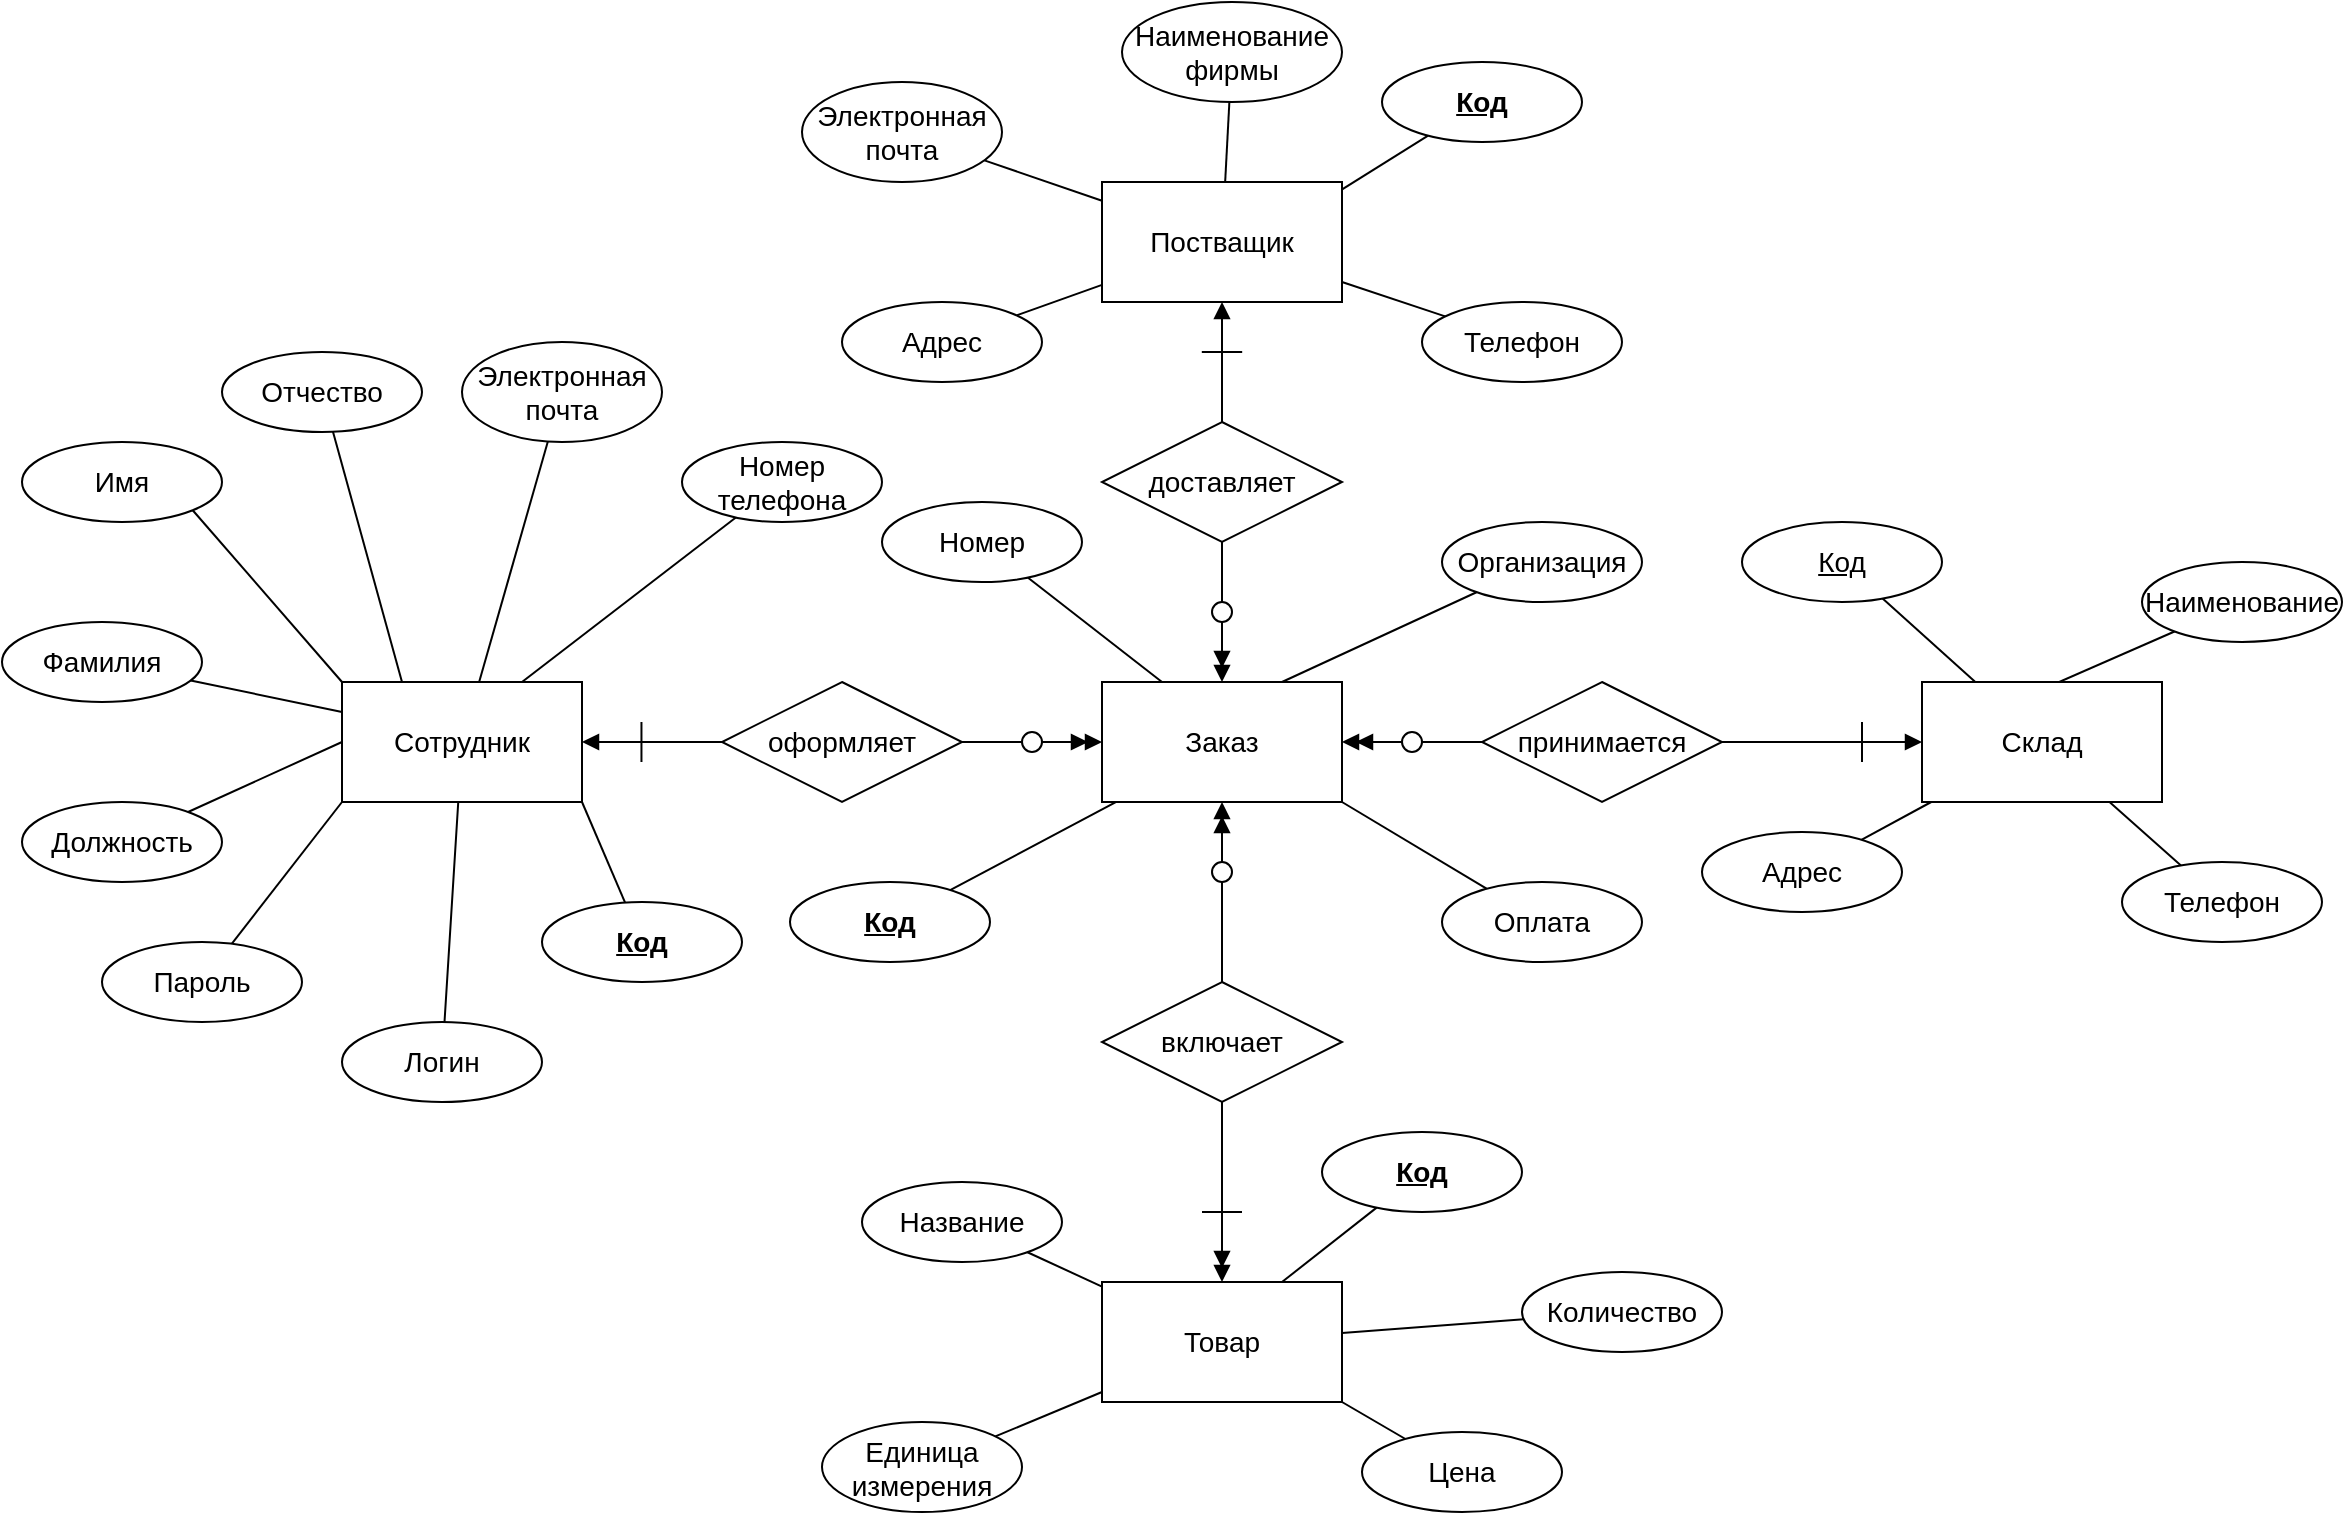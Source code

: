 <mxfile version="20.8.23" type="device"><diagram name="Страница 1" id="7PsuvhH5QxKzs3rTwt3T"><mxGraphModel dx="1348" dy="1880" grid="1" gridSize="10" guides="1" tooltips="1" connect="1" arrows="1" fold="1" page="1" pageScale="1" pageWidth="827" pageHeight="1169" math="0" shadow="0"><root><mxCell id="0"/><mxCell id="1" parent="0"/><mxCell id="U-RPilOY57-ElZwTmUOu-67" style="orthogonalLoop=1;jettySize=auto;html=1;exitX=1;exitY=1;exitDx=0;exitDy=0;fontSize=14;endArrow=none;endFill=0;strokeColor=default;" edge="1" parent="1" source="U-RPilOY57-ElZwTmUOu-1" target="U-RPilOY57-ElZwTmUOu-37"><mxGeometry relative="1" as="geometry"/></mxCell><mxCell id="U-RPilOY57-ElZwTmUOu-68" style="orthogonalLoop=1;jettySize=auto;html=1;fontSize=14;endArrow=none;endFill=0;rounded=0;" edge="1" parent="1" source="U-RPilOY57-ElZwTmUOu-1" target="U-RPilOY57-ElZwTmUOu-54"><mxGeometry relative="1" as="geometry"/></mxCell><mxCell id="U-RPilOY57-ElZwTmUOu-69" style="edgeStyle=none;rounded=0;orthogonalLoop=1;jettySize=auto;html=1;exitX=0;exitY=1;exitDx=0;exitDy=0;strokeColor=default;fontSize=14;endArrow=none;endFill=0;" edge="1" parent="1" source="U-RPilOY57-ElZwTmUOu-1" target="U-RPilOY57-ElZwTmUOu-41"><mxGeometry relative="1" as="geometry"/></mxCell><mxCell id="U-RPilOY57-ElZwTmUOu-70" style="edgeStyle=none;rounded=0;orthogonalLoop=1;jettySize=auto;html=1;exitX=0;exitY=0.5;exitDx=0;exitDy=0;strokeColor=default;fontSize=14;endArrow=none;endFill=0;" edge="1" parent="1" source="U-RPilOY57-ElZwTmUOu-1" target="U-RPilOY57-ElZwTmUOu-45"><mxGeometry relative="1" as="geometry"/></mxCell><mxCell id="U-RPilOY57-ElZwTmUOu-71" style="edgeStyle=none;rounded=0;orthogonalLoop=1;jettySize=auto;html=1;exitX=0;exitY=0.25;exitDx=0;exitDy=0;strokeColor=default;fontSize=14;endArrow=none;endFill=0;" edge="1" parent="1" source="U-RPilOY57-ElZwTmUOu-1" target="U-RPilOY57-ElZwTmUOu-43"><mxGeometry relative="1" as="geometry"/></mxCell><mxCell id="U-RPilOY57-ElZwTmUOu-72" style="edgeStyle=none;rounded=0;orthogonalLoop=1;jettySize=auto;html=1;exitX=0;exitY=0;exitDx=0;exitDy=0;entryX=1;entryY=1;entryDx=0;entryDy=0;strokeColor=default;fontSize=14;endArrow=none;endFill=0;" edge="1" parent="1" source="U-RPilOY57-ElZwTmUOu-1" target="U-RPilOY57-ElZwTmUOu-42"><mxGeometry relative="1" as="geometry"/></mxCell><mxCell id="U-RPilOY57-ElZwTmUOu-73" style="edgeStyle=none;rounded=0;orthogonalLoop=1;jettySize=auto;html=1;exitX=0.25;exitY=0;exitDx=0;exitDy=0;strokeColor=default;fontSize=14;endArrow=none;endFill=0;" edge="1" parent="1" source="U-RPilOY57-ElZwTmUOu-1" target="U-RPilOY57-ElZwTmUOu-47"><mxGeometry relative="1" as="geometry"/></mxCell><mxCell id="U-RPilOY57-ElZwTmUOu-74" style="edgeStyle=none;rounded=0;orthogonalLoop=1;jettySize=auto;html=1;strokeColor=default;fontSize=14;endArrow=none;endFill=0;" edge="1" parent="1" source="U-RPilOY57-ElZwTmUOu-1" target="U-RPilOY57-ElZwTmUOu-44"><mxGeometry relative="1" as="geometry"/></mxCell><mxCell id="U-RPilOY57-ElZwTmUOu-75" style="edgeStyle=none;rounded=0;orthogonalLoop=1;jettySize=auto;html=1;exitX=0.75;exitY=0;exitDx=0;exitDy=0;strokeColor=default;fontSize=14;endArrow=none;endFill=0;" edge="1" parent="1" source="U-RPilOY57-ElZwTmUOu-1" target="U-RPilOY57-ElZwTmUOu-46"><mxGeometry relative="1" as="geometry"/></mxCell><mxCell id="U-RPilOY57-ElZwTmUOu-1" value="Сотрудник" style="rounded=0;whiteSpace=wrap;html=1;fontSize=14;" vertex="1" parent="1"><mxGeometry x="190" y="270" width="120" height="60" as="geometry"/></mxCell><mxCell id="U-RPilOY57-ElZwTmUOu-5" value="" style="edgeStyle=orthogonalEdgeStyle;rounded=0;orthogonalLoop=1;jettySize=auto;html=1;fontSize=14;endArrow=block;endFill=1;" edge="1" parent="1" source="U-RPilOY57-ElZwTmUOu-2" target="U-RPilOY57-ElZwTmUOu-1"><mxGeometry relative="1" as="geometry"/></mxCell><mxCell id="U-RPilOY57-ElZwTmUOu-8" style="edgeStyle=orthogonalEdgeStyle;rounded=0;orthogonalLoop=1;jettySize=auto;html=1;fontSize=14;endArrow=doubleBlock;endFill=1;startArrow=none;" edge="1" parent="1" source="U-RPilOY57-ElZwTmUOu-121" target="U-RPilOY57-ElZwTmUOu-7"><mxGeometry relative="1" as="geometry"><mxPoint x="540" y="300" as="sourcePoint"/></mxGeometry></mxCell><mxCell id="U-RPilOY57-ElZwTmUOu-2" value="оформляет" style="shape=rhombus;perimeter=rhombusPerimeter;whiteSpace=wrap;html=1;align=center;fontSize=14;" vertex="1" parent="1"><mxGeometry x="380" y="270" width="120" height="60" as="geometry"/></mxCell><mxCell id="U-RPilOY57-ElZwTmUOu-77" style="edgeStyle=none;rounded=0;orthogonalLoop=1;jettySize=auto;html=1;exitX=0.25;exitY=0;exitDx=0;exitDy=0;strokeColor=default;fontSize=14;endArrow=none;endFill=0;" edge="1" parent="1" source="U-RPilOY57-ElZwTmUOu-7" target="U-RPilOY57-ElZwTmUOu-52"><mxGeometry relative="1" as="geometry"/></mxCell><mxCell id="U-RPilOY57-ElZwTmUOu-79" style="edgeStyle=none;rounded=0;orthogonalLoop=1;jettySize=auto;html=1;exitX=0.75;exitY=0;exitDx=0;exitDy=0;strokeColor=default;fontSize=14;endArrow=none;endFill=0;" edge="1" parent="1" source="U-RPilOY57-ElZwTmUOu-7" target="U-RPilOY57-ElZwTmUOu-49"><mxGeometry relative="1" as="geometry"/></mxCell><mxCell id="U-RPilOY57-ElZwTmUOu-80" style="edgeStyle=none;rounded=0;orthogonalLoop=1;jettySize=auto;html=1;exitX=1;exitY=0;exitDx=0;exitDy=0;strokeColor=default;fontSize=14;endArrow=none;endFill=0;" edge="1" parent="1" source="U-RPilOY57-ElZwTmUOu-7" target="U-RPilOY57-ElZwTmUOu-38"><mxGeometry relative="1" as="geometry"/></mxCell><mxCell id="U-RPilOY57-ElZwTmUOu-82" style="edgeStyle=none;rounded=0;orthogonalLoop=1;jettySize=auto;html=1;exitX=1;exitY=1;exitDx=0;exitDy=0;strokeColor=default;fontSize=14;endArrow=none;endFill=0;" edge="1" parent="1" source="U-RPilOY57-ElZwTmUOu-7" target="U-RPilOY57-ElZwTmUOu-51"><mxGeometry relative="1" as="geometry"/></mxCell><mxCell id="U-RPilOY57-ElZwTmUOu-7" value="Заказ" style="rounded=0;whiteSpace=wrap;html=1;fontSize=14;" vertex="1" parent="1"><mxGeometry x="570" y="270" width="120" height="60" as="geometry"/></mxCell><mxCell id="U-RPilOY57-ElZwTmUOu-83" style="edgeStyle=none;rounded=0;orthogonalLoop=1;jettySize=auto;html=1;strokeColor=default;fontSize=14;endArrow=none;endFill=0;" edge="1" parent="1" source="U-RPilOY57-ElZwTmUOu-16" target="U-RPilOY57-ElZwTmUOu-55"><mxGeometry relative="1" as="geometry"/></mxCell><mxCell id="U-RPilOY57-ElZwTmUOu-84" style="edgeStyle=none;rounded=0;orthogonalLoop=1;jettySize=auto;html=1;strokeColor=default;fontSize=14;endArrow=none;endFill=0;" edge="1" parent="1" source="U-RPilOY57-ElZwTmUOu-16" target="U-RPilOY57-ElZwTmUOu-53"><mxGeometry relative="1" as="geometry"/></mxCell><mxCell id="U-RPilOY57-ElZwTmUOu-85" style="edgeStyle=none;rounded=0;orthogonalLoop=1;jettySize=auto;html=1;strokeColor=default;fontSize=14;endArrow=none;endFill=0;" edge="1" parent="1" source="U-RPilOY57-ElZwTmUOu-16" target="U-RPilOY57-ElZwTmUOu-58"><mxGeometry relative="1" as="geometry"/></mxCell><mxCell id="U-RPilOY57-ElZwTmUOu-86" style="edgeStyle=none;rounded=0;orthogonalLoop=1;jettySize=auto;html=1;exitX=0.25;exitY=1;exitDx=0;exitDy=0;strokeColor=default;fontSize=14;endArrow=none;endFill=0;" edge="1" parent="1" source="U-RPilOY57-ElZwTmUOu-16" target="U-RPilOY57-ElZwTmUOu-39"><mxGeometry relative="1" as="geometry"/></mxCell><mxCell id="U-RPilOY57-ElZwTmUOu-87" style="edgeStyle=none;rounded=0;orthogonalLoop=1;jettySize=auto;html=1;strokeColor=default;fontSize=14;endArrow=none;endFill=0;" edge="1" parent="1" source="U-RPilOY57-ElZwTmUOu-16" target="U-RPilOY57-ElZwTmUOu-57"><mxGeometry relative="1" as="geometry"/></mxCell><mxCell id="U-RPilOY57-ElZwTmUOu-16" value="Постващик" style="rounded=0;whiteSpace=wrap;html=1;fontSize=14;" vertex="1" parent="1"><mxGeometry x="570" y="20" width="120" height="60" as="geometry"/></mxCell><mxCell id="U-RPilOY57-ElZwTmUOu-17" value="" style="edgeStyle=orthogonalEdgeStyle;rounded=0;orthogonalLoop=1;jettySize=auto;html=1;fontSize=14;endArrow=block;endFill=1;" edge="1" parent="1" source="U-RPilOY57-ElZwTmUOu-19" target="U-RPilOY57-ElZwTmUOu-16"><mxGeometry relative="1" as="geometry"/></mxCell><mxCell id="U-RPilOY57-ElZwTmUOu-117" style="edgeStyle=none;rounded=0;orthogonalLoop=1;jettySize=auto;html=1;strokeColor=default;fontSize=14;endArrow=doubleBlock;endFill=1;" edge="1" parent="1" source="U-RPilOY57-ElZwTmUOu-19" target="U-RPilOY57-ElZwTmUOu-7"><mxGeometry relative="1" as="geometry"/></mxCell><mxCell id="U-RPilOY57-ElZwTmUOu-19" value="доставляет" style="shape=rhombus;perimeter=rhombusPerimeter;whiteSpace=wrap;html=1;align=center;fontSize=14;" vertex="1" parent="1"><mxGeometry x="570" y="140" width="120" height="60" as="geometry"/></mxCell><mxCell id="U-RPilOY57-ElZwTmUOu-26" style="edgeStyle=orthogonalEdgeStyle;rounded=0;orthogonalLoop=1;jettySize=auto;html=1;fontSize=14;endArrow=doubleBlock;endFill=1;" edge="1" parent="1" source="U-RPilOY57-ElZwTmUOu-27" target="U-RPilOY57-ElZwTmUOu-28"><mxGeometry relative="1" as="geometry"/></mxCell><mxCell id="U-RPilOY57-ElZwTmUOu-118" style="edgeStyle=none;rounded=0;orthogonalLoop=1;jettySize=auto;html=1;entryX=0.5;entryY=1;entryDx=0;entryDy=0;strokeColor=default;fontSize=14;endArrow=doubleBlock;endFill=1;startArrow=none;" edge="1" parent="1" source="U-RPilOY57-ElZwTmUOu-119" target="U-RPilOY57-ElZwTmUOu-7"><mxGeometry relative="1" as="geometry"/></mxCell><mxCell id="U-RPilOY57-ElZwTmUOu-27" value="включает" style="shape=rhombus;perimeter=rhombusPerimeter;whiteSpace=wrap;html=1;align=center;fontSize=14;" vertex="1" parent="1"><mxGeometry x="570" y="420" width="120" height="60" as="geometry"/></mxCell><mxCell id="U-RPilOY57-ElZwTmUOu-88" style="edgeStyle=none;rounded=0;orthogonalLoop=1;jettySize=auto;html=1;strokeColor=default;fontSize=14;endArrow=none;endFill=0;" edge="1" parent="1" source="U-RPilOY57-ElZwTmUOu-28" target="U-RPilOY57-ElZwTmUOu-60"><mxGeometry relative="1" as="geometry"/></mxCell><mxCell id="U-RPilOY57-ElZwTmUOu-89" style="edgeStyle=none;rounded=0;orthogonalLoop=1;jettySize=auto;html=1;exitX=0.75;exitY=0;exitDx=0;exitDy=0;strokeColor=default;fontSize=14;endArrow=none;endFill=0;" edge="1" parent="1" source="U-RPilOY57-ElZwTmUOu-28" target="U-RPilOY57-ElZwTmUOu-40"><mxGeometry relative="1" as="geometry"/></mxCell><mxCell id="U-RPilOY57-ElZwTmUOu-90" style="edgeStyle=none;rounded=0;orthogonalLoop=1;jettySize=auto;html=1;strokeColor=default;fontSize=14;endArrow=none;endFill=0;" edge="1" parent="1" source="U-RPilOY57-ElZwTmUOu-28" target="U-RPilOY57-ElZwTmUOu-59"><mxGeometry relative="1" as="geometry"/></mxCell><mxCell id="U-RPilOY57-ElZwTmUOu-91" style="edgeStyle=none;rounded=0;orthogonalLoop=1;jettySize=auto;html=1;strokeColor=default;fontSize=14;endArrow=none;endFill=0;" edge="1" parent="1" source="U-RPilOY57-ElZwTmUOu-28" target="U-RPilOY57-ElZwTmUOu-61"><mxGeometry relative="1" as="geometry"/></mxCell><mxCell id="U-RPilOY57-ElZwTmUOu-92" style="edgeStyle=none;rounded=0;orthogonalLoop=1;jettySize=auto;html=1;exitX=1;exitY=1;exitDx=0;exitDy=0;strokeColor=default;fontSize=14;endArrow=none;endFill=0;" edge="1" parent="1" source="U-RPilOY57-ElZwTmUOu-28" target="U-RPilOY57-ElZwTmUOu-62"><mxGeometry relative="1" as="geometry"/></mxCell><mxCell id="U-RPilOY57-ElZwTmUOu-28" value="Товар" style="rounded=0;whiteSpace=wrap;html=1;fontSize=14;" vertex="1" parent="1"><mxGeometry x="570" y="570" width="120" height="60" as="geometry"/></mxCell><mxCell id="U-RPilOY57-ElZwTmUOu-37" value="Код" style="ellipse;whiteSpace=wrap;html=1;align=center;fontStyle=5;fontSize=14;" vertex="1" parent="1"><mxGeometry x="290" y="380" width="100" height="40" as="geometry"/></mxCell><mxCell id="U-RPilOY57-ElZwTmUOu-38" value="Код" style="ellipse;whiteSpace=wrap;html=1;align=center;fontStyle=5;fontSize=14;" vertex="1" parent="1"><mxGeometry x="414" y="370" width="100" height="40" as="geometry"/></mxCell><mxCell id="U-RPilOY57-ElZwTmUOu-39" value="Код" style="ellipse;whiteSpace=wrap;html=1;align=center;fontStyle=5;fontSize=14;" vertex="1" parent="1"><mxGeometry x="710" y="-40" width="100" height="40" as="geometry"/></mxCell><mxCell id="U-RPilOY57-ElZwTmUOu-40" value="Код" style="ellipse;whiteSpace=wrap;html=1;align=center;fontStyle=5;fontSize=14;" vertex="1" parent="1"><mxGeometry x="680" y="495" width="100" height="40" as="geometry"/></mxCell><mxCell id="U-RPilOY57-ElZwTmUOu-41" value="Пароль" style="ellipse;whiteSpace=wrap;html=1;align=center;fontSize=14;" vertex="1" parent="1"><mxGeometry x="70" y="400" width="100" height="40" as="geometry"/></mxCell><mxCell id="U-RPilOY57-ElZwTmUOu-42" value="Имя" style="ellipse;whiteSpace=wrap;html=1;align=center;fontSize=14;" vertex="1" parent="1"><mxGeometry x="30" y="150" width="100" height="40" as="geometry"/></mxCell><mxCell id="U-RPilOY57-ElZwTmUOu-43" value="Фамилия" style="ellipse;whiteSpace=wrap;html=1;align=center;fontSize=14;" vertex="1" parent="1"><mxGeometry x="20" y="240" width="100" height="40" as="geometry"/></mxCell><mxCell id="U-RPilOY57-ElZwTmUOu-44" value="Электронная&lt;br&gt;почта" style="ellipse;whiteSpace=wrap;html=1;align=center;fontSize=14;" vertex="1" parent="1"><mxGeometry x="250" y="100" width="100" height="50" as="geometry"/></mxCell><mxCell id="U-RPilOY57-ElZwTmUOu-45" value="Должность" style="ellipse;whiteSpace=wrap;html=1;align=center;fontSize=14;" vertex="1" parent="1"><mxGeometry x="30" y="330" width="100" height="40" as="geometry"/></mxCell><mxCell id="U-RPilOY57-ElZwTmUOu-46" value="Номер&lt;br&gt;телефона" style="ellipse;whiteSpace=wrap;html=1;align=center;fontSize=14;" vertex="1" parent="1"><mxGeometry x="360" y="150" width="100" height="40" as="geometry"/></mxCell><mxCell id="U-RPilOY57-ElZwTmUOu-47" value="Отчество" style="ellipse;whiteSpace=wrap;html=1;align=center;fontSize=14;" vertex="1" parent="1"><mxGeometry x="130" y="105" width="100" height="40" as="geometry"/></mxCell><mxCell id="U-RPilOY57-ElZwTmUOu-49" value="Организация" style="ellipse;whiteSpace=wrap;html=1;align=center;fontSize=14;" vertex="1" parent="1"><mxGeometry x="740" y="190" width="100" height="40" as="geometry"/></mxCell><mxCell id="U-RPilOY57-ElZwTmUOu-51" value="Оплата" style="ellipse;whiteSpace=wrap;html=1;align=center;fontSize=14;" vertex="1" parent="1"><mxGeometry x="740" y="370" width="100" height="40" as="geometry"/></mxCell><mxCell id="U-RPilOY57-ElZwTmUOu-52" value="Номер" style="ellipse;whiteSpace=wrap;html=1;align=center;fontSize=14;" vertex="1" parent="1"><mxGeometry x="460" y="180" width="100" height="40" as="geometry"/></mxCell><mxCell id="U-RPilOY57-ElZwTmUOu-53" value="Электронная&lt;br&gt;почта" style="ellipse;whiteSpace=wrap;html=1;align=center;fontSize=14;" vertex="1" parent="1"><mxGeometry x="420" y="-30" width="100" height="50" as="geometry"/></mxCell><mxCell id="U-RPilOY57-ElZwTmUOu-54" value="Логин" style="ellipse;whiteSpace=wrap;html=1;align=center;fontSize=14;" vertex="1" parent="1"><mxGeometry x="190" y="440" width="100" height="40" as="geometry"/></mxCell><mxCell id="U-RPilOY57-ElZwTmUOu-55" value="Наименование&lt;br&gt;фирмы" style="ellipse;whiteSpace=wrap;html=1;align=center;fontSize=14;" vertex="1" parent="1"><mxGeometry x="580" y="-70" width="110" height="50" as="geometry"/></mxCell><mxCell id="U-RPilOY57-ElZwTmUOu-57" value="Телефон" style="ellipse;whiteSpace=wrap;html=1;align=center;fontSize=14;" vertex="1" parent="1"><mxGeometry x="730" y="80" width="100" height="40" as="geometry"/></mxCell><mxCell id="U-RPilOY57-ElZwTmUOu-58" value="Адрес" style="ellipse;whiteSpace=wrap;html=1;align=center;fontSize=14;" vertex="1" parent="1"><mxGeometry x="440" y="80" width="100" height="40" as="geometry"/></mxCell><mxCell id="U-RPilOY57-ElZwTmUOu-59" value="Количество" style="ellipse;whiteSpace=wrap;html=1;align=center;fontSize=14;" vertex="1" parent="1"><mxGeometry x="780" y="565" width="100" height="40" as="geometry"/></mxCell><mxCell id="U-RPilOY57-ElZwTmUOu-60" value="Название" style="ellipse;whiteSpace=wrap;html=1;align=center;fontSize=14;" vertex="1" parent="1"><mxGeometry x="450" y="520" width="100" height="40" as="geometry"/></mxCell><mxCell id="U-RPilOY57-ElZwTmUOu-61" value="Единица&lt;br&gt;измерения" style="ellipse;whiteSpace=wrap;html=1;align=center;fontSize=14;" vertex="1" parent="1"><mxGeometry x="430" y="640" width="100" height="45" as="geometry"/></mxCell><mxCell id="U-RPilOY57-ElZwTmUOu-62" value="Цена" style="ellipse;whiteSpace=wrap;html=1;align=center;fontSize=14;" vertex="1" parent="1"><mxGeometry x="700" y="645" width="100" height="40" as="geometry"/></mxCell><mxCell id="U-RPilOY57-ElZwTmUOu-103" value="" style="endArrow=none;html=1;rounded=0;strokeColor=default;fontSize=14;" edge="1" parent="1"><mxGeometry width="50" height="50" relative="1" as="geometry"><mxPoint x="339.73" y="310" as="sourcePoint"/><mxPoint x="339.73" y="290" as="targetPoint"/></mxGeometry></mxCell><mxCell id="U-RPilOY57-ElZwTmUOu-106" value="" style="endArrow=none;html=1;rounded=0;strokeColor=default;fontSize=14;" edge="1" parent="1"><mxGeometry width="50" height="50" relative="1" as="geometry"><mxPoint x="640" y="535" as="sourcePoint"/><mxPoint x="620" y="535" as="targetPoint"/></mxGeometry></mxCell><mxCell id="U-RPilOY57-ElZwTmUOu-120" value="" style="edgeStyle=none;rounded=0;orthogonalLoop=1;jettySize=auto;html=1;entryX=0.5;entryY=1;entryDx=0;entryDy=0;strokeColor=default;fontSize=14;endArrow=none;endFill=1;" edge="1" parent="1" source="U-RPilOY57-ElZwTmUOu-27" target="U-RPilOY57-ElZwTmUOu-119"><mxGeometry relative="1" as="geometry"><mxPoint x="630" y="420" as="sourcePoint"/><mxPoint x="630" y="330" as="targetPoint"/></mxGeometry></mxCell><mxCell id="U-RPilOY57-ElZwTmUOu-119" value="" style="ellipse;whiteSpace=wrap;html=1;aspect=fixed;fontSize=14;" vertex="1" parent="1"><mxGeometry x="625" y="360" width="10" height="10" as="geometry"/></mxCell><mxCell id="U-RPilOY57-ElZwTmUOu-125" value="" style="endArrow=none;html=1;rounded=0;strokeColor=default;fontSize=14;" edge="1" parent="1"><mxGeometry width="50" height="50" relative="1" as="geometry"><mxPoint x="619.9" y="105" as="sourcePoint"/><mxPoint x="640.09" y="105" as="targetPoint"/><Array as="points"><mxPoint x="640.09" y="105"/></Array></mxGeometry></mxCell><mxCell id="U-RPilOY57-ElZwTmUOu-126" value="" style="edgeStyle=orthogonalEdgeStyle;rounded=0;orthogonalLoop=1;jettySize=auto;html=1;fontSize=14;endArrow=none;endFill=1;startArrow=none;" edge="1" parent="1" source="U-RPilOY57-ElZwTmUOu-2" target="U-RPilOY57-ElZwTmUOu-121"><mxGeometry relative="1" as="geometry"><mxPoint x="500" y="300" as="sourcePoint"/><mxPoint x="570" y="300" as="targetPoint"/></mxGeometry></mxCell><mxCell id="U-RPilOY57-ElZwTmUOu-121" value="" style="ellipse;whiteSpace=wrap;html=1;aspect=fixed;fontSize=14;" vertex="1" parent="1"><mxGeometry x="530" y="295" width="10" height="10" as="geometry"/></mxCell><mxCell id="U-RPilOY57-ElZwTmUOu-127" value="" style="ellipse;whiteSpace=wrap;html=1;aspect=fixed;fontSize=14;" vertex="1" parent="1"><mxGeometry x="625" y="230" width="10" height="10" as="geometry"/></mxCell><mxCell id="U-RPilOY57-ElZwTmUOu-130" style="edgeStyle=none;rounded=0;orthogonalLoop=1;jettySize=auto;html=1;exitX=0;exitY=0.5;exitDx=0;exitDy=0;strokeColor=default;fontSize=14;endArrow=none;endFill=0;" edge="1" parent="1" source="U-RPilOY57-ElZwTmUOu-134" target="U-RPilOY57-ElZwTmUOu-140"><mxGeometry relative="1" as="geometry"/></mxCell><mxCell id="U-RPilOY57-ElZwTmUOu-131" style="edgeStyle=none;rounded=0;orthogonalLoop=1;jettySize=auto;html=1;strokeColor=default;fontSize=14;endArrow=none;endFill=0;" edge="1" parent="1" source="U-RPilOY57-ElZwTmUOu-134" target="U-RPilOY57-ElZwTmUOu-138"><mxGeometry relative="1" as="geometry"/></mxCell><mxCell id="U-RPilOY57-ElZwTmUOu-132" style="edgeStyle=none;rounded=0;orthogonalLoop=1;jettySize=auto;html=1;strokeColor=default;fontSize=14;endArrow=none;endFill=0;" edge="1" parent="1" source="U-RPilOY57-ElZwTmUOu-134" target="U-RPilOY57-ElZwTmUOu-137"><mxGeometry relative="1" as="geometry"/></mxCell><mxCell id="U-RPilOY57-ElZwTmUOu-133" style="edgeStyle=none;rounded=0;orthogonalLoop=1;jettySize=auto;html=1;strokeColor=default;fontSize=14;endArrow=none;endFill=0;" edge="1" parent="1" source="U-RPilOY57-ElZwTmUOu-134" target="U-RPilOY57-ElZwTmUOu-139"><mxGeometry relative="1" as="geometry"/></mxCell><mxCell id="U-RPilOY57-ElZwTmUOu-134" value="Склад" style="rounded=0;whiteSpace=wrap;html=1;fontSize=14;" vertex="1" parent="1"><mxGeometry x="980" y="270" width="120" height="60" as="geometry"/></mxCell><mxCell id="U-RPilOY57-ElZwTmUOu-135" value="" style="edgeStyle=orthogonalEdgeStyle;rounded=0;orthogonalLoop=1;jettySize=auto;html=1;fontSize=14;endArrow=block;endFill=1;" edge="1" parent="1" source="U-RPilOY57-ElZwTmUOu-136" target="U-RPilOY57-ElZwTmUOu-134"><mxGeometry relative="1" as="geometry"/></mxCell><mxCell id="U-RPilOY57-ElZwTmUOu-142" style="edgeStyle=none;rounded=0;orthogonalLoop=1;jettySize=auto;html=1;strokeColor=default;fontSize=14;endArrow=doubleBlock;endFill=1;" edge="1" parent="1" source="U-RPilOY57-ElZwTmUOu-136" target="U-RPilOY57-ElZwTmUOu-7"><mxGeometry relative="1" as="geometry"/></mxCell><mxCell id="U-RPilOY57-ElZwTmUOu-136" value="принимается" style="shape=rhombus;perimeter=rhombusPerimeter;whiteSpace=wrap;html=1;align=center;fontSize=14;" vertex="1" parent="1"><mxGeometry x="760" y="270" width="120" height="60" as="geometry"/></mxCell><mxCell id="U-RPilOY57-ElZwTmUOu-137" value="Адрес" style="ellipse;whiteSpace=wrap;html=1;align=center;fontSize=14;" vertex="1" parent="1"><mxGeometry x="870" y="345" width="100" height="40" as="geometry"/></mxCell><mxCell id="U-RPilOY57-ElZwTmUOu-138" value="Код" style="ellipse;whiteSpace=wrap;html=1;align=center;fontStyle=4;fontSize=14;" vertex="1" parent="1"><mxGeometry x="890" y="190" width="100" height="40" as="geometry"/></mxCell><mxCell id="U-RPilOY57-ElZwTmUOu-139" value="Телефон" style="ellipse;whiteSpace=wrap;html=1;align=center;fontSize=14;" vertex="1" parent="1"><mxGeometry x="1080" y="360" width="100" height="40" as="geometry"/></mxCell><mxCell id="U-RPilOY57-ElZwTmUOu-140" value="Наименование" style="ellipse;whiteSpace=wrap;html=1;align=center;fontSize=14;" vertex="1" parent="1"><mxGeometry x="1090" y="210" width="100" height="40" as="geometry"/></mxCell><mxCell id="U-RPilOY57-ElZwTmUOu-141" value="" style="endArrow=none;html=1;rounded=0;strokeColor=default;fontSize=14;" edge="1" parent="1"><mxGeometry width="50" height="50" relative="1" as="geometry"><mxPoint x="950" y="310" as="sourcePoint"/><mxPoint x="950" y="290" as="targetPoint"/></mxGeometry></mxCell><mxCell id="U-RPilOY57-ElZwTmUOu-143" value="" style="ellipse;whiteSpace=wrap;html=1;aspect=fixed;fontSize=14;" vertex="1" parent="1"><mxGeometry x="720" y="295" width="10" height="10" as="geometry"/></mxCell></root></mxGraphModel></diagram></mxfile>